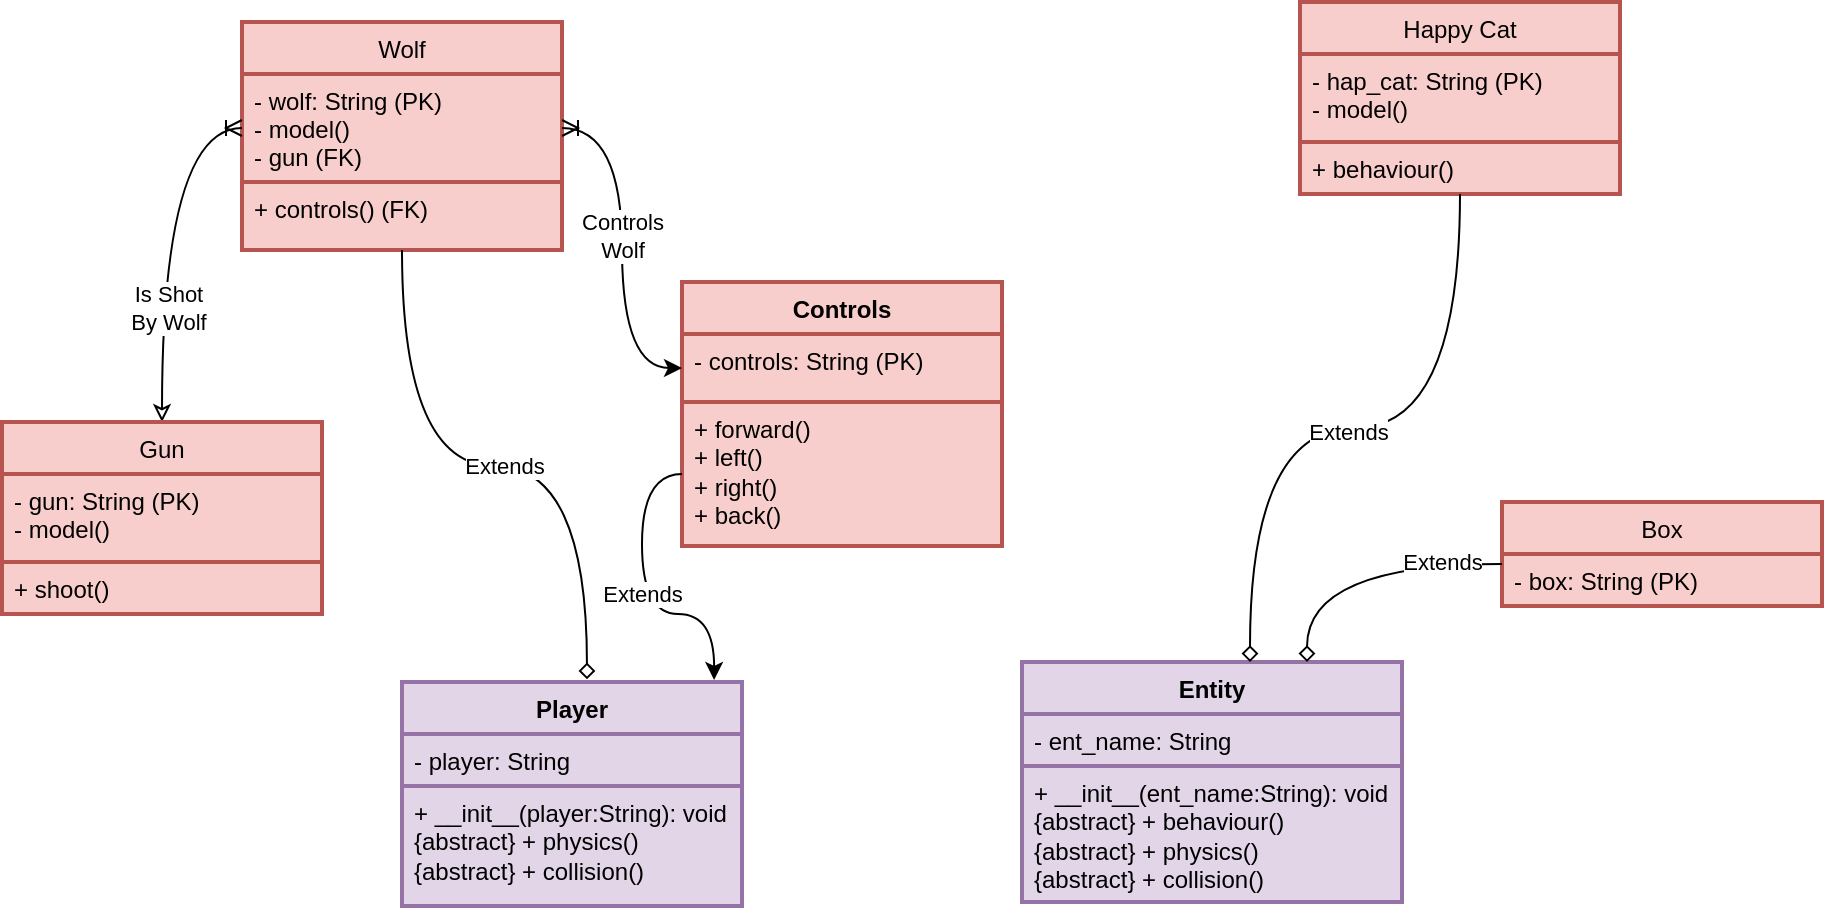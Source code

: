 <mxfile version="24.4.14" type="github">
  <diagram id="C5RBs43oDa-KdzZeNtuy" name="Page-1">
    <mxGraphModel dx="954" dy="606" grid="1" gridSize="10" guides="1" tooltips="1" connect="1" arrows="1" fold="1" page="1" pageScale="1" pageWidth="827" pageHeight="1169" math="0" shadow="0">
      <root>
        <mxCell id="WIyWlLk6GJQsqaUBKTNV-0" />
        <mxCell id="WIyWlLk6GJQsqaUBKTNV-1" parent="WIyWlLk6GJQsqaUBKTNV-0" />
        <mxCell id="zkfFHV4jXpPFQw0GAbJ--0" value="Wolf" style="swimlane;fontStyle=0;align=center;verticalAlign=top;childLayout=stackLayout;horizontal=1;startSize=26;horizontalStack=0;resizeParent=1;resizeLast=0;collapsible=1;marginBottom=0;rounded=0;shadow=0;strokeWidth=2;fillColor=#f8cecc;strokeColor=#b85450;" parent="WIyWlLk6GJQsqaUBKTNV-1" vertex="1">
          <mxGeometry x="160" y="70" width="160" height="114" as="geometry">
            <mxRectangle x="230" y="140" width="160" height="26" as="alternateBounds" />
          </mxGeometry>
        </mxCell>
        <mxCell id="zkfFHV4jXpPFQw0GAbJ--1" value="- wolf: String (PK)&#xa;- model()&#xa;- gun (FK)" style="text;align=left;verticalAlign=top;spacingLeft=4;spacingRight=4;overflow=hidden;rotatable=0;points=[[0,0.5],[1,0.5]];portConstraint=eastwest;fillColor=#f8cecc;strokeColor=#b85450;strokeWidth=2;" parent="zkfFHV4jXpPFQw0GAbJ--0" vertex="1">
          <mxGeometry y="26" width="160" height="54" as="geometry" />
        </mxCell>
        <mxCell id="zkfFHV4jXpPFQw0GAbJ--5" value="+ controls() (FK)" style="text;align=left;verticalAlign=top;spacingLeft=4;spacingRight=4;overflow=hidden;rotatable=0;points=[[0,0.5],[1,0.5]];portConstraint=eastwest;fillColor=#f8cecc;strokeColor=#b85450;strokeWidth=2;" parent="zkfFHV4jXpPFQw0GAbJ--0" vertex="1">
          <mxGeometry y="80" width="160" height="34" as="geometry" />
        </mxCell>
        <mxCell id="zkfFHV4jXpPFQw0GAbJ--6" value="Box" style="swimlane;fontStyle=0;align=center;verticalAlign=top;childLayout=stackLayout;horizontal=1;startSize=26;horizontalStack=0;resizeParent=1;resizeLast=0;collapsible=1;marginBottom=0;rounded=0;shadow=0;strokeWidth=2;fillColor=#f8cecc;strokeColor=#b85450;" parent="WIyWlLk6GJQsqaUBKTNV-1" vertex="1">
          <mxGeometry x="790" y="310" width="160" height="52" as="geometry">
            <mxRectangle x="130" y="380" width="160" height="26" as="alternateBounds" />
          </mxGeometry>
        </mxCell>
        <mxCell id="zkfFHV4jXpPFQw0GAbJ--7" value="- box: String (PK)" style="text;align=left;verticalAlign=top;spacingLeft=4;spacingRight=4;overflow=hidden;rotatable=0;points=[[0,0.5],[1,0.5]];portConstraint=eastwest;fillColor=#f8cecc;strokeColor=#b85450;strokeWidth=2;" parent="zkfFHV4jXpPFQw0GAbJ--6" vertex="1">
          <mxGeometry y="26" width="160" height="26" as="geometry" />
        </mxCell>
        <mxCell id="zkfFHV4jXpPFQw0GAbJ--17" value="Happy Cat" style="swimlane;fontStyle=0;align=center;verticalAlign=top;childLayout=stackLayout;horizontal=1;startSize=26;horizontalStack=0;resizeParent=1;resizeLast=0;collapsible=1;marginBottom=0;rounded=0;shadow=0;strokeWidth=2;fillColor=#f8cecc;strokeColor=#b85450;" parent="WIyWlLk6GJQsqaUBKTNV-1" vertex="1">
          <mxGeometry x="689" y="60" width="160" height="96" as="geometry">
            <mxRectangle x="550" y="140" width="160" height="26" as="alternateBounds" />
          </mxGeometry>
        </mxCell>
        <mxCell id="zkfFHV4jXpPFQw0GAbJ--18" value="- hap_cat: String (PK)&#xa;- model()" style="text;align=left;verticalAlign=top;spacingLeft=4;spacingRight=4;overflow=hidden;rotatable=0;points=[[0,0.5],[1,0.5]];portConstraint=eastwest;fillColor=#f8cecc;strokeColor=#b85450;strokeWidth=2;" parent="zkfFHV4jXpPFQw0GAbJ--17" vertex="1">
          <mxGeometry y="26" width="160" height="44" as="geometry" />
        </mxCell>
        <mxCell id="zkfFHV4jXpPFQw0GAbJ--24" value="+ behaviour()" style="text;align=left;verticalAlign=top;spacingLeft=4;spacingRight=4;overflow=hidden;rotatable=0;points=[[0,0.5],[1,0.5]];portConstraint=eastwest;fillColor=#f8cecc;strokeColor=#b85450;strokeWidth=2;" parent="zkfFHV4jXpPFQw0GAbJ--17" vertex="1">
          <mxGeometry y="70" width="160" height="26" as="geometry" />
        </mxCell>
        <mxCell id="Ch0OGuxsRXApdfWfKZ0B-1" value="Player" style="swimlane;fontStyle=1;align=center;verticalAlign=top;childLayout=stackLayout;horizontal=1;startSize=26;horizontalStack=0;resizeParent=1;resizeParentMax=0;resizeLast=0;collapsible=1;marginBottom=0;whiteSpace=wrap;html=1;swimlaneFillColor=default;fillColor=#e1d5e7;strokeColor=#9673a6;strokeWidth=2;" vertex="1" parent="WIyWlLk6GJQsqaUBKTNV-1">
          <mxGeometry x="240" y="400" width="170" height="112" as="geometry" />
        </mxCell>
        <mxCell id="Ch0OGuxsRXApdfWfKZ0B-2" value="- player: String" style="text;align=left;verticalAlign=top;spacingLeft=4;spacingRight=4;overflow=hidden;rotatable=0;points=[[0,0.5],[1,0.5]];portConstraint=eastwest;whiteSpace=wrap;html=1;swimlaneFillColor=default;fillColor=#e1d5e7;strokeColor=#9673a6;strokeWidth=2;" vertex="1" parent="Ch0OGuxsRXApdfWfKZ0B-1">
          <mxGeometry y="26" width="170" height="26" as="geometry" />
        </mxCell>
        <mxCell id="Ch0OGuxsRXApdfWfKZ0B-4" value="+ __init__(player:String): void&lt;div&gt;&lt;div&gt;{abstract} + physics()&lt;/div&gt;&lt;div&gt;{abstract} + collision()&lt;/div&gt;&lt;/div&gt;" style="text;align=left;verticalAlign=top;spacingLeft=4;spacingRight=4;overflow=hidden;rotatable=0;points=[[0,0.5],[1,0.5]];portConstraint=eastwest;whiteSpace=wrap;html=1;swimlaneFillColor=default;fillColor=#e1d5e7;strokeColor=#9673a6;strokeWidth=2;" vertex="1" parent="Ch0OGuxsRXApdfWfKZ0B-1">
          <mxGeometry y="52" width="170" height="60" as="geometry" />
        </mxCell>
        <mxCell id="Ch0OGuxsRXApdfWfKZ0B-5" value="Entity" style="swimlane;fontStyle=1;align=center;verticalAlign=top;childLayout=stackLayout;horizontal=1;startSize=26;horizontalStack=0;resizeParent=1;resizeParentMax=0;resizeLast=0;collapsible=1;marginBottom=0;whiteSpace=wrap;html=1;fillColor=#e1d5e7;strokeColor=#9673a6;strokeWidth=2;" vertex="1" parent="WIyWlLk6GJQsqaUBKTNV-1">
          <mxGeometry x="550" y="390" width="190" height="120" as="geometry" />
        </mxCell>
        <mxCell id="Ch0OGuxsRXApdfWfKZ0B-6" value="- ent_name: String" style="text;strokeColor=#9673a6;fillColor=#e1d5e7;align=left;verticalAlign=top;spacingLeft=4;spacingRight=4;overflow=hidden;rotatable=0;points=[[0,0.5],[1,0.5]];portConstraint=eastwest;whiteSpace=wrap;html=1;strokeWidth=2;" vertex="1" parent="Ch0OGuxsRXApdfWfKZ0B-5">
          <mxGeometry y="26" width="190" height="26" as="geometry" />
        </mxCell>
        <mxCell id="Ch0OGuxsRXApdfWfKZ0B-8" value="+ __init__(ent_name:String): void&lt;div&gt;{abstract} + behaviour()&lt;/div&gt;&lt;div&gt;{abstract} + physics()&lt;/div&gt;&lt;div&gt;{abstract} + collision()&lt;/div&gt;" style="text;strokeColor=#9673a6;fillColor=#e1d5e7;align=left;verticalAlign=top;spacingLeft=4;spacingRight=4;overflow=hidden;rotatable=0;points=[[0,0.5],[1,0.5]];portConstraint=eastwest;whiteSpace=wrap;html=1;strokeWidth=2;" vertex="1" parent="Ch0OGuxsRXApdfWfKZ0B-5">
          <mxGeometry y="52" width="190" height="68" as="geometry" />
        </mxCell>
        <mxCell id="Ch0OGuxsRXApdfWfKZ0B-15" style="edgeStyle=orthogonalEdgeStyle;rounded=0;orthogonalLoop=1;jettySize=auto;html=1;exitX=0.5;exitY=0;exitDx=0;exitDy=0;entryX=0;entryY=0.5;entryDx=0;entryDy=0;curved=1;endArrow=ERoneToMany;endFill=0;startArrow=classic;startFill=0;" edge="1" parent="WIyWlLk6GJQsqaUBKTNV-1" source="Ch0OGuxsRXApdfWfKZ0B-9" target="zkfFHV4jXpPFQw0GAbJ--1">
          <mxGeometry relative="1" as="geometry" />
        </mxCell>
        <mxCell id="Ch0OGuxsRXApdfWfKZ0B-32" value="Is Shot&lt;div&gt;By Wolf&lt;/div&gt;" style="edgeLabel;html=1;align=center;verticalAlign=middle;resizable=0;points=[];" vertex="1" connectable="0" parent="Ch0OGuxsRXApdfWfKZ0B-15">
          <mxGeometry x="-0.39" y="-3" relative="1" as="geometry">
            <mxPoint as="offset" />
          </mxGeometry>
        </mxCell>
        <mxCell id="Ch0OGuxsRXApdfWfKZ0B-9" value="Gun" style="swimlane;fontStyle=0;align=center;verticalAlign=top;childLayout=stackLayout;horizontal=1;startSize=26;horizontalStack=0;resizeParent=1;resizeLast=0;collapsible=1;marginBottom=0;rounded=0;shadow=0;strokeWidth=2;fillColor=#f8cecc;strokeColor=#b85450;" vertex="1" parent="WIyWlLk6GJQsqaUBKTNV-1">
          <mxGeometry x="40" y="270" width="160" height="96" as="geometry">
            <mxRectangle x="130" y="380" width="160" height="26" as="alternateBounds" />
          </mxGeometry>
        </mxCell>
        <mxCell id="Ch0OGuxsRXApdfWfKZ0B-10" value="- gun: String (PK)&#xa;- model()" style="text;align=left;verticalAlign=top;spacingLeft=4;spacingRight=4;overflow=hidden;rotatable=0;points=[[0,0.5],[1,0.5]];portConstraint=eastwest;fillColor=#f8cecc;strokeColor=#b85450;strokeWidth=2;" vertex="1" parent="Ch0OGuxsRXApdfWfKZ0B-9">
          <mxGeometry y="26" width="160" height="44" as="geometry" />
        </mxCell>
        <mxCell id="Ch0OGuxsRXApdfWfKZ0B-13" value="+ shoot()" style="text;align=left;verticalAlign=top;spacingLeft=4;spacingRight=4;overflow=hidden;rotatable=0;points=[[0,0.5],[1,0.5]];portConstraint=eastwest;fontStyle=0;fillColor=#f8cecc;strokeColor=#b85450;strokeWidth=2;" vertex="1" parent="Ch0OGuxsRXApdfWfKZ0B-9">
          <mxGeometry y="70" width="160" height="26" as="geometry" />
        </mxCell>
        <mxCell id="Ch0OGuxsRXApdfWfKZ0B-16" style="edgeStyle=orthogonalEdgeStyle;rounded=0;orthogonalLoop=1;jettySize=auto;html=1;exitX=0.5;exitY=1;exitDx=0;exitDy=0;curved=1;endArrow=diamond;endFill=0;entryX=0.544;entryY=-0.012;entryDx=0;entryDy=0;entryPerimeter=0;" edge="1" parent="WIyWlLk6GJQsqaUBKTNV-1" source="zkfFHV4jXpPFQw0GAbJ--0" target="Ch0OGuxsRXApdfWfKZ0B-1">
          <mxGeometry relative="1" as="geometry">
            <mxPoint x="300" y="390" as="targetPoint" />
          </mxGeometry>
        </mxCell>
        <mxCell id="Ch0OGuxsRXApdfWfKZ0B-28" value="Extends" style="edgeLabel;html=1;align=center;verticalAlign=middle;resizable=0;points=[];" vertex="1" connectable="0" parent="Ch0OGuxsRXApdfWfKZ0B-16">
          <mxGeometry x="0.035" relative="1" as="geometry">
            <mxPoint as="offset" />
          </mxGeometry>
        </mxCell>
        <mxCell id="Ch0OGuxsRXApdfWfKZ0B-17" style="edgeStyle=orthogonalEdgeStyle;rounded=0;orthogonalLoop=1;jettySize=auto;html=1;exitX=0.5;exitY=1;exitDx=0;exitDy=0;entryX=0.6;entryY=0;entryDx=0;entryDy=0;entryPerimeter=0;endArrow=diamond;endFill=0;curved=1;flowAnimation=0;shadow=0;" edge="1" parent="WIyWlLk6GJQsqaUBKTNV-1" source="zkfFHV4jXpPFQw0GAbJ--17" target="Ch0OGuxsRXApdfWfKZ0B-5">
          <mxGeometry relative="1" as="geometry" />
        </mxCell>
        <mxCell id="Ch0OGuxsRXApdfWfKZ0B-26" value="Extends" style="edgeLabel;html=1;align=center;verticalAlign=middle;resizable=0;points=[];" vertex="1" connectable="0" parent="Ch0OGuxsRXApdfWfKZ0B-17">
          <mxGeometry x="0.021" y="2" relative="1" as="geometry">
            <mxPoint as="offset" />
          </mxGeometry>
        </mxCell>
        <mxCell id="Ch0OGuxsRXApdfWfKZ0B-18" style="edgeStyle=orthogonalEdgeStyle;rounded=0;orthogonalLoop=1;jettySize=auto;html=1;exitX=0;exitY=0.192;exitDx=0;exitDy=0;entryX=0.75;entryY=0;entryDx=0;entryDy=0;endArrow=diamond;endFill=0;curved=1;exitPerimeter=0;" edge="1" parent="WIyWlLk6GJQsqaUBKTNV-1" source="zkfFHV4jXpPFQw0GAbJ--7" target="Ch0OGuxsRXApdfWfKZ0B-5">
          <mxGeometry relative="1" as="geometry">
            <mxPoint x="790" y="409" as="sourcePoint" />
          </mxGeometry>
        </mxCell>
        <mxCell id="Ch0OGuxsRXApdfWfKZ0B-27" value="Extends" style="edgeLabel;html=1;align=center;verticalAlign=middle;resizable=0;points=[];" vertex="1" connectable="0" parent="Ch0OGuxsRXApdfWfKZ0B-18">
          <mxGeometry x="-0.167" y="2" relative="1" as="geometry">
            <mxPoint x="31" y="-3" as="offset" />
          </mxGeometry>
        </mxCell>
        <mxCell id="Ch0OGuxsRXApdfWfKZ0B-20" value="Controls" style="swimlane;fontStyle=1;align=center;verticalAlign=top;childLayout=stackLayout;horizontal=1;startSize=26;horizontalStack=0;resizeParent=1;resizeParentMax=0;resizeLast=0;collapsible=1;marginBottom=0;whiteSpace=wrap;html=1;strokeWidth=2;fillColor=#f8cecc;strokeColor=#b85450;" vertex="1" parent="WIyWlLk6GJQsqaUBKTNV-1">
          <mxGeometry x="380" y="200" width="160" height="132" as="geometry" />
        </mxCell>
        <mxCell id="Ch0OGuxsRXApdfWfKZ0B-21" value="- controls: String (PK)" style="text;strokeColor=#b85450;fillColor=#f8cecc;align=left;verticalAlign=top;spacingLeft=4;spacingRight=4;overflow=hidden;rotatable=0;points=[[0,0.5],[1,0.5]];portConstraint=eastwest;whiteSpace=wrap;html=1;strokeWidth=2;" vertex="1" parent="Ch0OGuxsRXApdfWfKZ0B-20">
          <mxGeometry y="26" width="160" height="34" as="geometry" />
        </mxCell>
        <mxCell id="Ch0OGuxsRXApdfWfKZ0B-23" value="&lt;div&gt;+ forward()&lt;/div&gt;&lt;div&gt;+ left()&lt;/div&gt;&lt;div&gt;+ right()&lt;/div&gt;&lt;div&gt;+ back()&lt;/div&gt;" style="text;strokeColor=#b85450;fillColor=#f8cecc;align=left;verticalAlign=top;spacingLeft=4;spacingRight=4;overflow=hidden;rotatable=0;points=[[0,0.5],[1,0.5]];portConstraint=eastwest;whiteSpace=wrap;html=1;strokeWidth=2;" vertex="1" parent="Ch0OGuxsRXApdfWfKZ0B-20">
          <mxGeometry y="60" width="160" height="72" as="geometry" />
        </mxCell>
        <mxCell id="Ch0OGuxsRXApdfWfKZ0B-24" value="Extends" style="edgeStyle=orthogonalEdgeStyle;rounded=0;orthogonalLoop=1;jettySize=auto;html=1;exitX=0;exitY=0.5;exitDx=0;exitDy=0;entryX=0.918;entryY=-0.009;entryDx=0;entryDy=0;curved=1;entryPerimeter=0;" edge="1" parent="WIyWlLk6GJQsqaUBKTNV-1" source="Ch0OGuxsRXApdfWfKZ0B-23" target="Ch0OGuxsRXApdfWfKZ0B-1">
          <mxGeometry relative="1" as="geometry" />
        </mxCell>
        <mxCell id="Ch0OGuxsRXApdfWfKZ0B-25" style="edgeStyle=orthogonalEdgeStyle;rounded=0;orthogonalLoop=1;jettySize=auto;html=1;exitX=0;exitY=0.5;exitDx=0;exitDy=0;entryX=1;entryY=0.5;entryDx=0;entryDy=0;endArrow=ERoneToMany;endFill=0;curved=1;startArrow=classic;startFill=1;" edge="1" parent="WIyWlLk6GJQsqaUBKTNV-1" source="Ch0OGuxsRXApdfWfKZ0B-21" target="zkfFHV4jXpPFQw0GAbJ--1">
          <mxGeometry relative="1" as="geometry" />
        </mxCell>
        <mxCell id="Ch0OGuxsRXApdfWfKZ0B-31" value="Controls&lt;div&gt;Wolf&lt;/div&gt;" style="edgeLabel;html=1;align=center;verticalAlign=middle;resizable=0;points=[];" vertex="1" connectable="0" parent="Ch0OGuxsRXApdfWfKZ0B-25">
          <mxGeometry x="0.067" relative="1" as="geometry">
            <mxPoint as="offset" />
          </mxGeometry>
        </mxCell>
      </root>
    </mxGraphModel>
  </diagram>
</mxfile>
